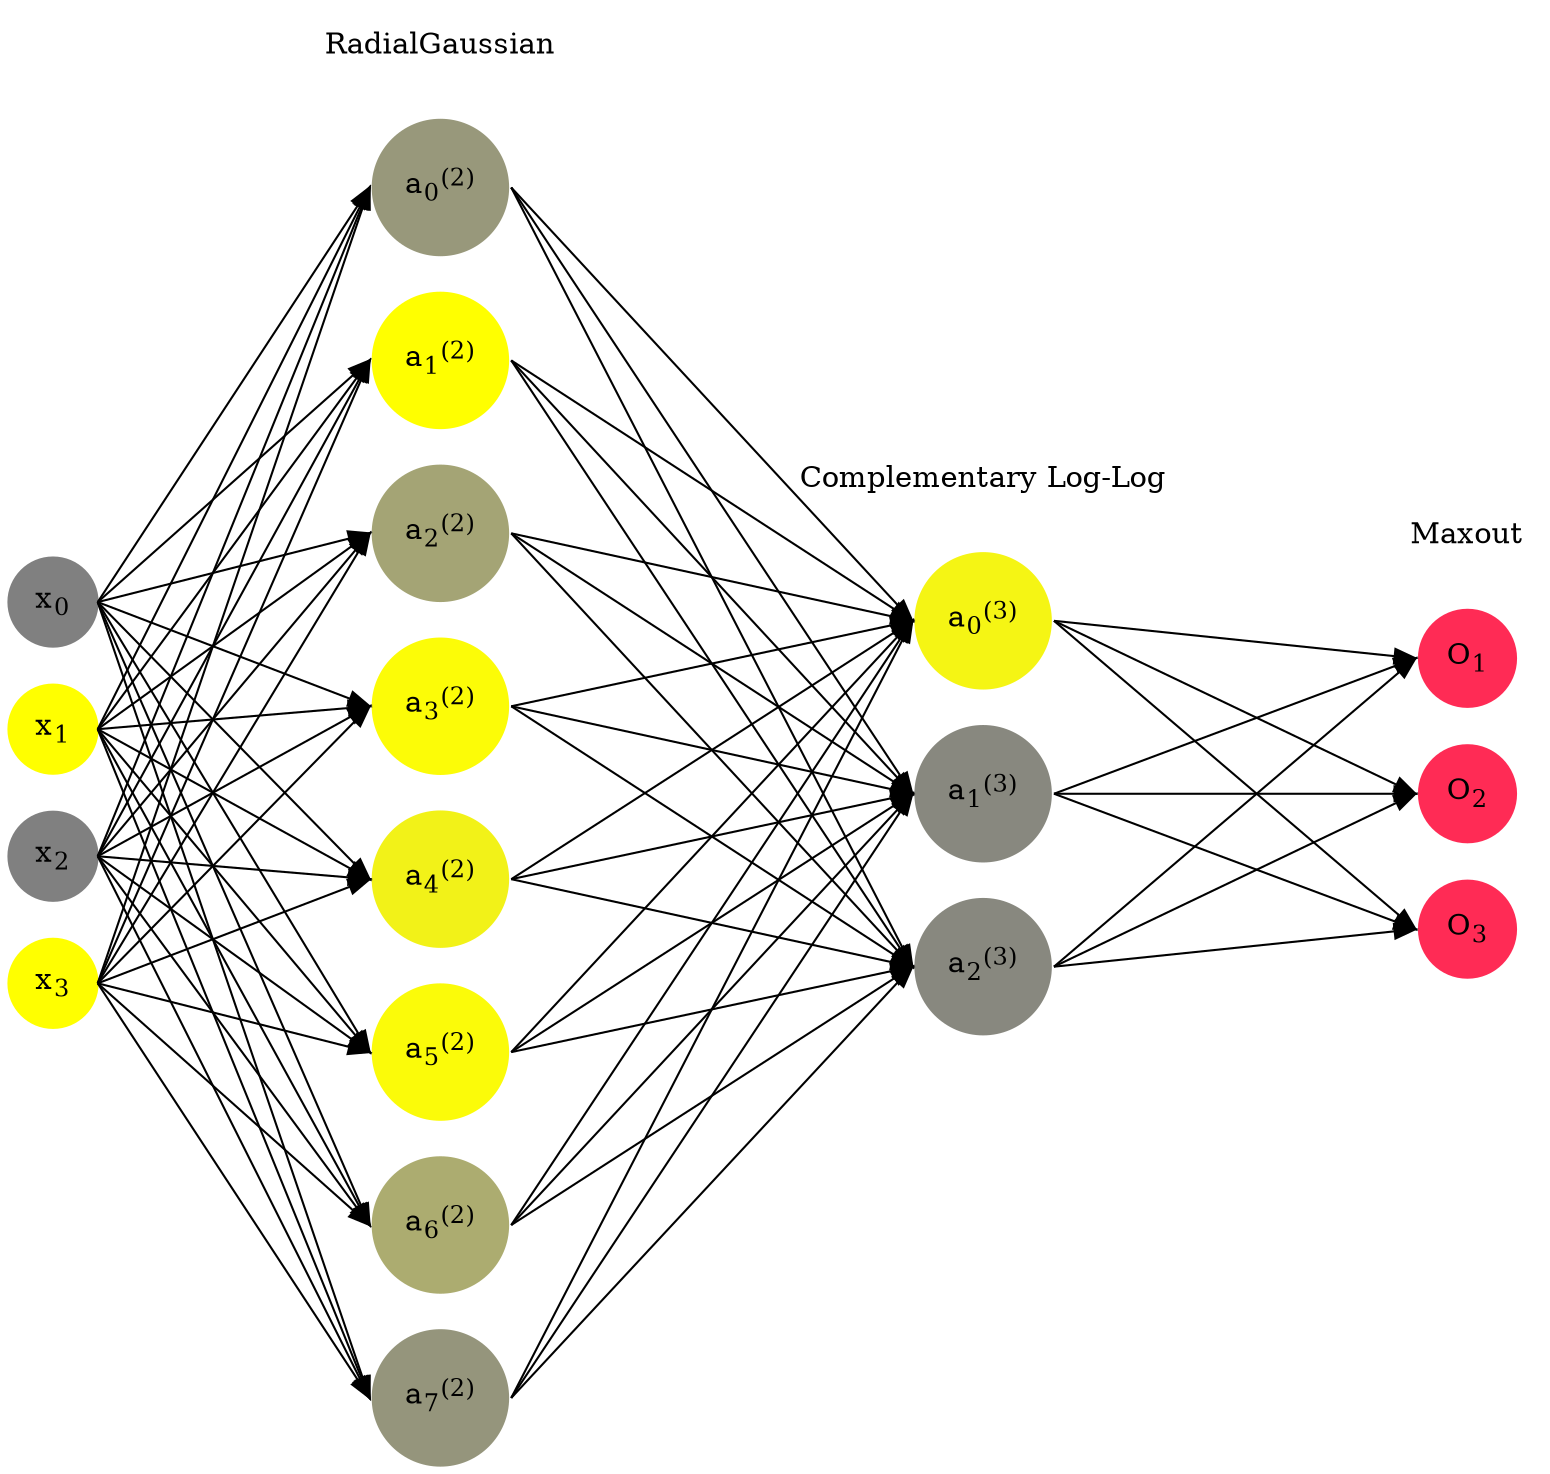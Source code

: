 digraph G {
	rankdir = LR;
	splines=false;
	edge[style=invis];
	ranksep= 1.4;
	{
	node [shape=circle, color="0.1667, 0.0, 0.5", style=filled, fillcolor="0.1667, 0.0, 0.5"];
	x0 [label=<x<sub>0</sub>>];
	}
	{
	node [shape=circle, color="0.1667, 1.0, 1.0", style=filled, fillcolor="0.1667, 1.0, 1.0"];
	x1 [label=<x<sub>1</sub>>];
	}
	{
	node [shape=circle, color="0.1667, 0.0, 0.5", style=filled, fillcolor="0.1667, 0.0, 0.5"];
	x2 [label=<x<sub>2</sub>>];
	}
	{
	node [shape=circle, color="0.1667, 1.0, 1.0", style=filled, fillcolor="0.1667, 1.0, 1.0"];
	x3 [label=<x<sub>3</sub>>];
	}
	{
	node [shape=circle, color="0.1667, 0.188504, 0.594252", style=filled, fillcolor="0.1667, 0.188504, 0.594252"];
	a02 [label=<a<sub>0</sub><sup>(2)</sup>>];
	}
	{
	node [shape=circle, color="0.1667, 0.999496, 0.999748", style=filled, fillcolor="0.1667, 0.999496, 0.999748"];
	a12 [label=<a<sub>1</sub><sup>(2)</sup>>];
	}
	{
	node [shape=circle, color="0.1667, 0.282549, 0.641274", style=filled, fillcolor="0.1667, 0.282549, 0.641274"];
	a22 [label=<a<sub>2</sub><sup>(2)</sup>>];
	}
	{
	node [shape=circle, color="0.1667, 0.971381, 0.985691", style=filled, fillcolor="0.1667, 0.971381, 0.985691"];
	a32 [label=<a<sub>3</sub><sup>(2)</sup>>];
	}
	{
	node [shape=circle, color="0.1667, 0.897062, 0.948531", style=filled, fillcolor="0.1667, 0.897062, 0.948531"];
	a42 [label=<a<sub>4</sub><sup>(2)</sup>>];
	}
	{
	node [shape=circle, color="0.1667, 0.962360, 0.981180", style=filled, fillcolor="0.1667, 0.962360, 0.981180"];
	a52 [label=<a<sub>5</sub><sup>(2)</sup>>];
	}
	{
	node [shape=circle, color="0.1667, 0.346479, 0.673239", style=filled, fillcolor="0.1667, 0.346479, 0.673239"];
	a62 [label=<a<sub>6</sub><sup>(2)</sup>>];
	}
	{
	node [shape=circle, color="0.1667, 0.169992, 0.584996", style=filled, fillcolor="0.1667, 0.169992, 0.584996"];
	a72 [label=<a<sub>7</sub><sup>(2)</sup>>];
	}
	{
	node [shape=circle, color="0.1667, 0.915777, 0.957888", style=filled, fillcolor="0.1667, 0.915777, 0.957888"];
	a03 [label=<a<sub>0</sub><sup>(3)</sup>>];
	}
	{
	node [shape=circle, color="0.1667, 0.066069, 0.533035", style=filled, fillcolor="0.1667, 0.066069, 0.533035"];
	a13 [label=<a<sub>1</sub><sup>(3)</sup>>];
	}
	{
	node [shape=circle, color="0.1667, 0.069629, 0.534814", style=filled, fillcolor="0.1667, 0.069629, 0.534814"];
	a23 [label=<a<sub>2</sub><sup>(3)</sup>>];
	}
	{
	node [shape=circle, color="0.9667, 0.83, 1.0", style=filled, fillcolor="0.9667, 0.83, 1.0"];
	O1 [label=<O<sub>1</sub>>];
	}
	{
	node [shape=circle, color="0.9667, 0.83, 1.0", style=filled, fillcolor="0.9667, 0.83, 1.0"];
	O2 [label=<O<sub>2</sub>>];
	}
	{
	node [shape=circle, color="0.9667, 0.83, 1.0", style=filled, fillcolor="0.9667, 0.83, 1.0"];
	O3 [label=<O<sub>3</sub>>];
	}
	{
	rank=same;
	x0->x1->x2->x3;
	}
	{
	rank=same;
	a02->a12->a22->a32->a42->a52->a62->a72;
	}
	{
	rank=same;
	a03->a13->a23;
	}
	{
	rank=same;
	O1->O2->O3;
	}
	l1 [shape=plaintext,label="RadialGaussian"];
	l1->a02;
	{rank=same; l1;a02};
	l2 [shape=plaintext,label="Complementary Log-Log"];
	l2->a03;
	{rank=same; l2;a03};
	l3 [shape=plaintext,label="Maxout"];
	l3->O1;
	{rank=same; l3;O1};
edge[style=solid, tailport=e, headport=w];
	{x0;x1;x2;x3} -> {a02;a12;a22;a32;a42;a52;a62;a72};
	{a02;a12;a22;a32;a42;a52;a62;a72} -> {a03;a13;a23};
	{a03;a13;a23} -> {O1,O2,O3};
}